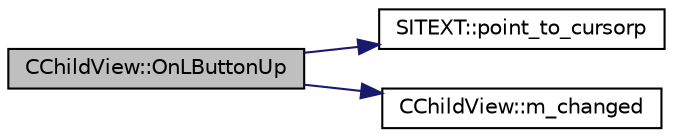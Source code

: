 digraph "CChildView::OnLButtonUp"
{
  edge [fontname="Helvetica",fontsize="10",labelfontname="Helvetica",labelfontsize="10"];
  node [fontname="Helvetica",fontsize="10",shape=record];
  rankdir="LR";
  Node52 [label="CChildView::OnLButtonUp",height=0.2,width=0.4,color="black", fillcolor="grey75", style="filled", fontcolor="black"];
  Node52 -> Node53 [color="midnightblue",fontsize="10",style="solid",fontname="Helvetica"];
  Node53 [label="SITEXT::point_to_cursorp",height=0.2,width=0.4,color="black", fillcolor="white", style="filled",URL="$class_s_i_t_e_x_t.html#a7855275742bfdd1634cdadaae7199c14",tooltip="several get_* method "];
  Node52 -> Node54 [color="midnightblue",fontsize="10",style="solid",fontname="Helvetica"];
  Node54 [label="CChildView::m_changed",height=0.2,width=0.4,color="black", fillcolor="white", style="filled",URL="$class_c_child_view.html#acff91e8fc8cc40cd1ebe1d24a6be4945",tooltip="当文本内容根据用户的操作有变化的时候调用  操作如下 "];
}
